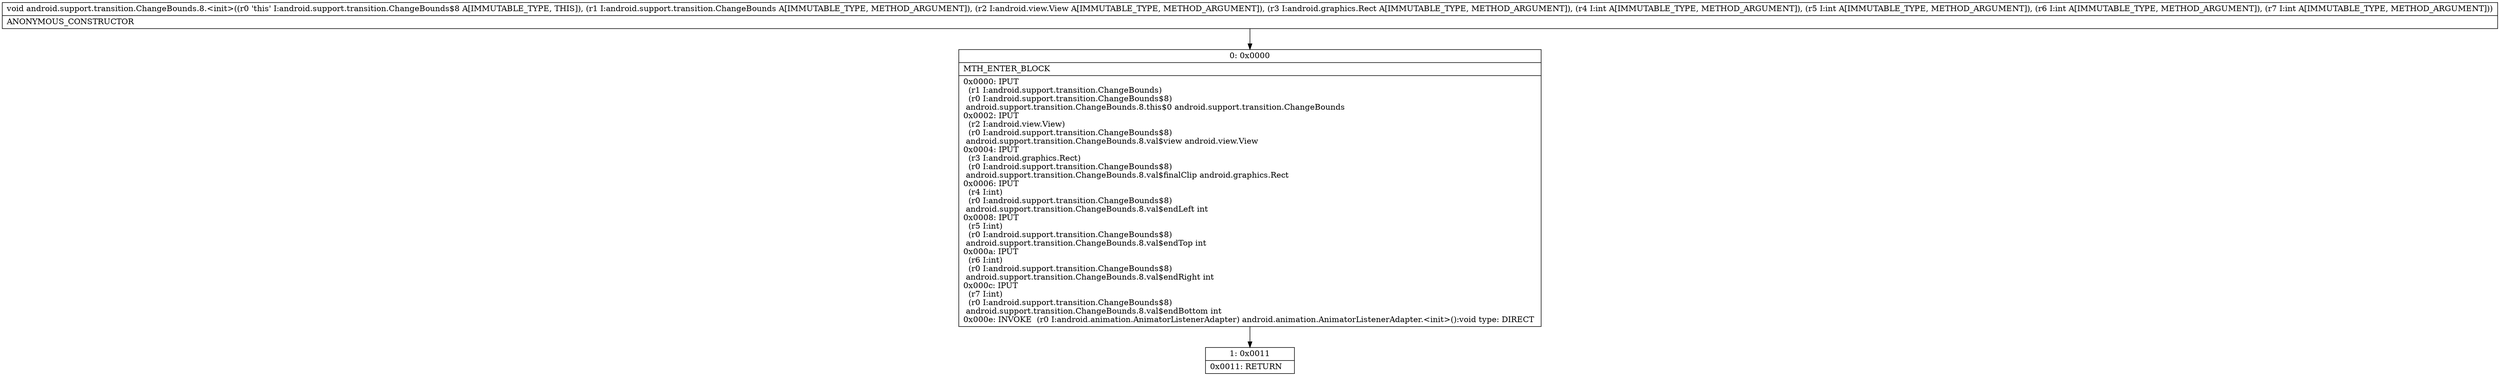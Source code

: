 digraph "CFG forandroid.support.transition.ChangeBounds.8.\<init\>(Landroid\/support\/transition\/ChangeBounds;Landroid\/view\/View;Landroid\/graphics\/Rect;IIII)V" {
Node_0 [shape=record,label="{0\:\ 0x0000|MTH_ENTER_BLOCK\l|0x0000: IPUT  \l  (r1 I:android.support.transition.ChangeBounds)\l  (r0 I:android.support.transition.ChangeBounds$8)\l android.support.transition.ChangeBounds.8.this$0 android.support.transition.ChangeBounds \l0x0002: IPUT  \l  (r2 I:android.view.View)\l  (r0 I:android.support.transition.ChangeBounds$8)\l android.support.transition.ChangeBounds.8.val$view android.view.View \l0x0004: IPUT  \l  (r3 I:android.graphics.Rect)\l  (r0 I:android.support.transition.ChangeBounds$8)\l android.support.transition.ChangeBounds.8.val$finalClip android.graphics.Rect \l0x0006: IPUT  \l  (r4 I:int)\l  (r0 I:android.support.transition.ChangeBounds$8)\l android.support.transition.ChangeBounds.8.val$endLeft int \l0x0008: IPUT  \l  (r5 I:int)\l  (r0 I:android.support.transition.ChangeBounds$8)\l android.support.transition.ChangeBounds.8.val$endTop int \l0x000a: IPUT  \l  (r6 I:int)\l  (r0 I:android.support.transition.ChangeBounds$8)\l android.support.transition.ChangeBounds.8.val$endRight int \l0x000c: IPUT  \l  (r7 I:int)\l  (r0 I:android.support.transition.ChangeBounds$8)\l android.support.transition.ChangeBounds.8.val$endBottom int \l0x000e: INVOKE  (r0 I:android.animation.AnimatorListenerAdapter) android.animation.AnimatorListenerAdapter.\<init\>():void type: DIRECT \l}"];
Node_1 [shape=record,label="{1\:\ 0x0011|0x0011: RETURN   \l}"];
MethodNode[shape=record,label="{void android.support.transition.ChangeBounds.8.\<init\>((r0 'this' I:android.support.transition.ChangeBounds$8 A[IMMUTABLE_TYPE, THIS]), (r1 I:android.support.transition.ChangeBounds A[IMMUTABLE_TYPE, METHOD_ARGUMENT]), (r2 I:android.view.View A[IMMUTABLE_TYPE, METHOD_ARGUMENT]), (r3 I:android.graphics.Rect A[IMMUTABLE_TYPE, METHOD_ARGUMENT]), (r4 I:int A[IMMUTABLE_TYPE, METHOD_ARGUMENT]), (r5 I:int A[IMMUTABLE_TYPE, METHOD_ARGUMENT]), (r6 I:int A[IMMUTABLE_TYPE, METHOD_ARGUMENT]), (r7 I:int A[IMMUTABLE_TYPE, METHOD_ARGUMENT]))  | ANONYMOUS_CONSTRUCTOR\l}"];
MethodNode -> Node_0;
Node_0 -> Node_1;
}

